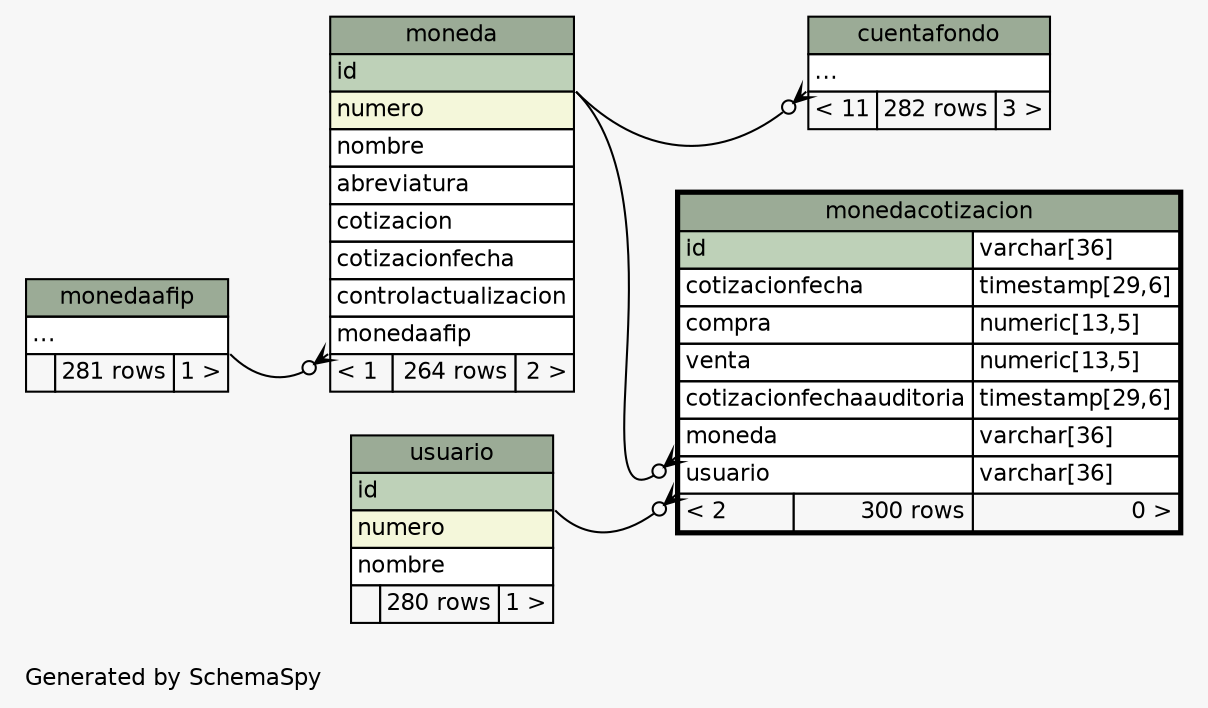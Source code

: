 // dot 2.2.1 on Windows 10 10.0
// SchemaSpy rev 590
digraph "twoDegreesRelationshipsDiagram" {
  graph [
    rankdir="RL"
    bgcolor="#f7f7f7"
    label="\nGenerated by SchemaSpy"
    labeljust="l"
    nodesep="0.18"
    ranksep="0.46"
    fontname="Helvetica"
    fontsize="11"
  ];
  node [
    fontname="Helvetica"
    fontsize="11"
    shape="plaintext"
  ];
  edge [
    arrowsize="0.8"
  ];
  "cuentafondo":"elipses":sw -> "moneda":"id":se [arrowhead=none dir=back arrowtail=crowodot];
  "moneda":"monedaafip":sw -> "monedaafip":"elipses":se [arrowhead=none dir=back arrowtail=crowodot];
  "monedacotizacion":"moneda":sw -> "moneda":"id":se [arrowhead=none dir=back arrowtail=crowodot];
  "monedacotizacion":"usuario":sw -> "usuario":"id":se [arrowhead=none dir=back arrowtail=crowodot];
  "cuentafondo" [
    label=<
    <TABLE BORDER="0" CELLBORDER="1" CELLSPACING="0" BGCOLOR="#ffffff">
      <TR><TD COLSPAN="3" BGCOLOR="#9bab96" ALIGN="CENTER">cuentafondo</TD></TR>
      <TR><TD PORT="elipses" COLSPAN="3" ALIGN="LEFT">...</TD></TR>
      <TR><TD ALIGN="LEFT" BGCOLOR="#f7f7f7">&lt; 11</TD><TD ALIGN="RIGHT" BGCOLOR="#f7f7f7">282 rows</TD><TD ALIGN="RIGHT" BGCOLOR="#f7f7f7">3 &gt;</TD></TR>
    </TABLE>>
    URL="cuentafondo.html"
    tooltip="cuentafondo"
  ];
  "moneda" [
    label=<
    <TABLE BORDER="0" CELLBORDER="1" CELLSPACING="0" BGCOLOR="#ffffff">
      <TR><TD COLSPAN="3" BGCOLOR="#9bab96" ALIGN="CENTER">moneda</TD></TR>
      <TR><TD PORT="id" COLSPAN="3" BGCOLOR="#bed1b8" ALIGN="LEFT">id</TD></TR>
      <TR><TD PORT="numero" COLSPAN="3" BGCOLOR="#f4f7da" ALIGN="LEFT">numero</TD></TR>
      <TR><TD PORT="nombre" COLSPAN="3" ALIGN="LEFT">nombre</TD></TR>
      <TR><TD PORT="abreviatura" COLSPAN="3" ALIGN="LEFT">abreviatura</TD></TR>
      <TR><TD PORT="cotizacion" COLSPAN="3" ALIGN="LEFT">cotizacion</TD></TR>
      <TR><TD PORT="cotizacionfecha" COLSPAN="3" ALIGN="LEFT">cotizacionfecha</TD></TR>
      <TR><TD PORT="controlactualizacion" COLSPAN="3" ALIGN="LEFT">controlactualizacion</TD></TR>
      <TR><TD PORT="monedaafip" COLSPAN="3" ALIGN="LEFT">monedaafip</TD></TR>
      <TR><TD ALIGN="LEFT" BGCOLOR="#f7f7f7">&lt; 1</TD><TD ALIGN="RIGHT" BGCOLOR="#f7f7f7">264 rows</TD><TD ALIGN="RIGHT" BGCOLOR="#f7f7f7">2 &gt;</TD></TR>
    </TABLE>>
    URL="moneda.html"
    tooltip="moneda"
  ];
  "monedaafip" [
    label=<
    <TABLE BORDER="0" CELLBORDER="1" CELLSPACING="0" BGCOLOR="#ffffff">
      <TR><TD COLSPAN="3" BGCOLOR="#9bab96" ALIGN="CENTER">monedaafip</TD></TR>
      <TR><TD PORT="elipses" COLSPAN="3" ALIGN="LEFT">...</TD></TR>
      <TR><TD ALIGN="LEFT" BGCOLOR="#f7f7f7">  </TD><TD ALIGN="RIGHT" BGCOLOR="#f7f7f7">281 rows</TD><TD ALIGN="RIGHT" BGCOLOR="#f7f7f7">1 &gt;</TD></TR>
    </TABLE>>
    URL="monedaafip.html"
    tooltip="monedaafip"
  ];
  "monedacotizacion" [
    label=<
    <TABLE BORDER="2" CELLBORDER="1" CELLSPACING="0" BGCOLOR="#ffffff">
      <TR><TD COLSPAN="3" BGCOLOR="#9bab96" ALIGN="CENTER">monedacotizacion</TD></TR>
      <TR><TD PORT="id" COLSPAN="2" BGCOLOR="#bed1b8" ALIGN="LEFT">id</TD><TD PORT="id.type" ALIGN="LEFT">varchar[36]</TD></TR>
      <TR><TD PORT="cotizacionfecha" COLSPAN="2" ALIGN="LEFT">cotizacionfecha</TD><TD PORT="cotizacionfecha.type" ALIGN="LEFT">timestamp[29,6]</TD></TR>
      <TR><TD PORT="compra" COLSPAN="2" ALIGN="LEFT">compra</TD><TD PORT="compra.type" ALIGN="LEFT">numeric[13,5]</TD></TR>
      <TR><TD PORT="venta" COLSPAN="2" ALIGN="LEFT">venta</TD><TD PORT="venta.type" ALIGN="LEFT">numeric[13,5]</TD></TR>
      <TR><TD PORT="cotizacionfechaauditoria" COLSPAN="2" ALIGN="LEFT">cotizacionfechaauditoria</TD><TD PORT="cotizacionfechaauditoria.type" ALIGN="LEFT">timestamp[29,6]</TD></TR>
      <TR><TD PORT="moneda" COLSPAN="2" ALIGN="LEFT">moneda</TD><TD PORT="moneda.type" ALIGN="LEFT">varchar[36]</TD></TR>
      <TR><TD PORT="usuario" COLSPAN="2" ALIGN="LEFT">usuario</TD><TD PORT="usuario.type" ALIGN="LEFT">varchar[36]</TD></TR>
      <TR><TD ALIGN="LEFT" BGCOLOR="#f7f7f7">&lt; 2</TD><TD ALIGN="RIGHT" BGCOLOR="#f7f7f7">300 rows</TD><TD ALIGN="RIGHT" BGCOLOR="#f7f7f7">0 &gt;</TD></TR>
    </TABLE>>
    URL="monedacotizacion.html"
    tooltip="monedacotizacion"
  ];
  "usuario" [
    label=<
    <TABLE BORDER="0" CELLBORDER="1" CELLSPACING="0" BGCOLOR="#ffffff">
      <TR><TD COLSPAN="3" BGCOLOR="#9bab96" ALIGN="CENTER">usuario</TD></TR>
      <TR><TD PORT="id" COLSPAN="3" BGCOLOR="#bed1b8" ALIGN="LEFT">id</TD></TR>
      <TR><TD PORT="numero" COLSPAN="3" BGCOLOR="#f4f7da" ALIGN="LEFT">numero</TD></TR>
      <TR><TD PORT="nombre" COLSPAN="3" ALIGN="LEFT">nombre</TD></TR>
      <TR><TD ALIGN="LEFT" BGCOLOR="#f7f7f7">  </TD><TD ALIGN="RIGHT" BGCOLOR="#f7f7f7">280 rows</TD><TD ALIGN="RIGHT" BGCOLOR="#f7f7f7">1 &gt;</TD></TR>
    </TABLE>>
    URL="usuario.html"
    tooltip="usuario"
  ];
}
